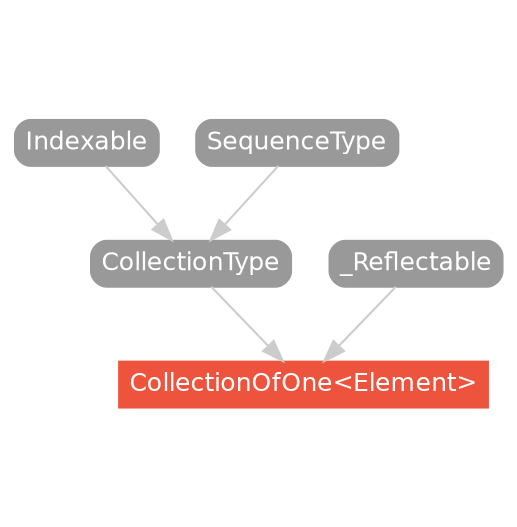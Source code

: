 strict digraph "CollectionOfOne<Element> - Type Hierarchy - SwiftDoc.org" {
    pad="0.1,0.8"
    node [shape=box, style="filled,rounded", color="#999999", fillcolor="#999999", fontcolor=white, fontname=Helvetica, fontnames="Helvetica,sansserif", fontsize=12, margin="0.07,0.05", height="0.3"]
    edge [color="#cccccc"]
    "CollectionOfOne<Element>" [URL="/type/CollectionOfOne/", style="filled", fillcolor="#ee543d", color="#ee543d"]
    "CollectionType" [URL="/protocol/CollectionType/hierarchy/"]
    "Indexable" [URL="/protocol/Indexable/hierarchy/"]
    "SequenceType" [URL="/protocol/SequenceType/hierarchy/"]
    "_Reflectable" [URL="/protocol/_Reflectable/hierarchy/"]    "CollectionType" -> "CollectionOfOne<Element>"
    "_Reflectable" -> "CollectionOfOne<Element>"
    "Indexable" -> "CollectionType"
    "SequenceType" -> "CollectionType"
    subgraph Types {
        rank = max; "CollectionOfOne<Element>";
    }
}